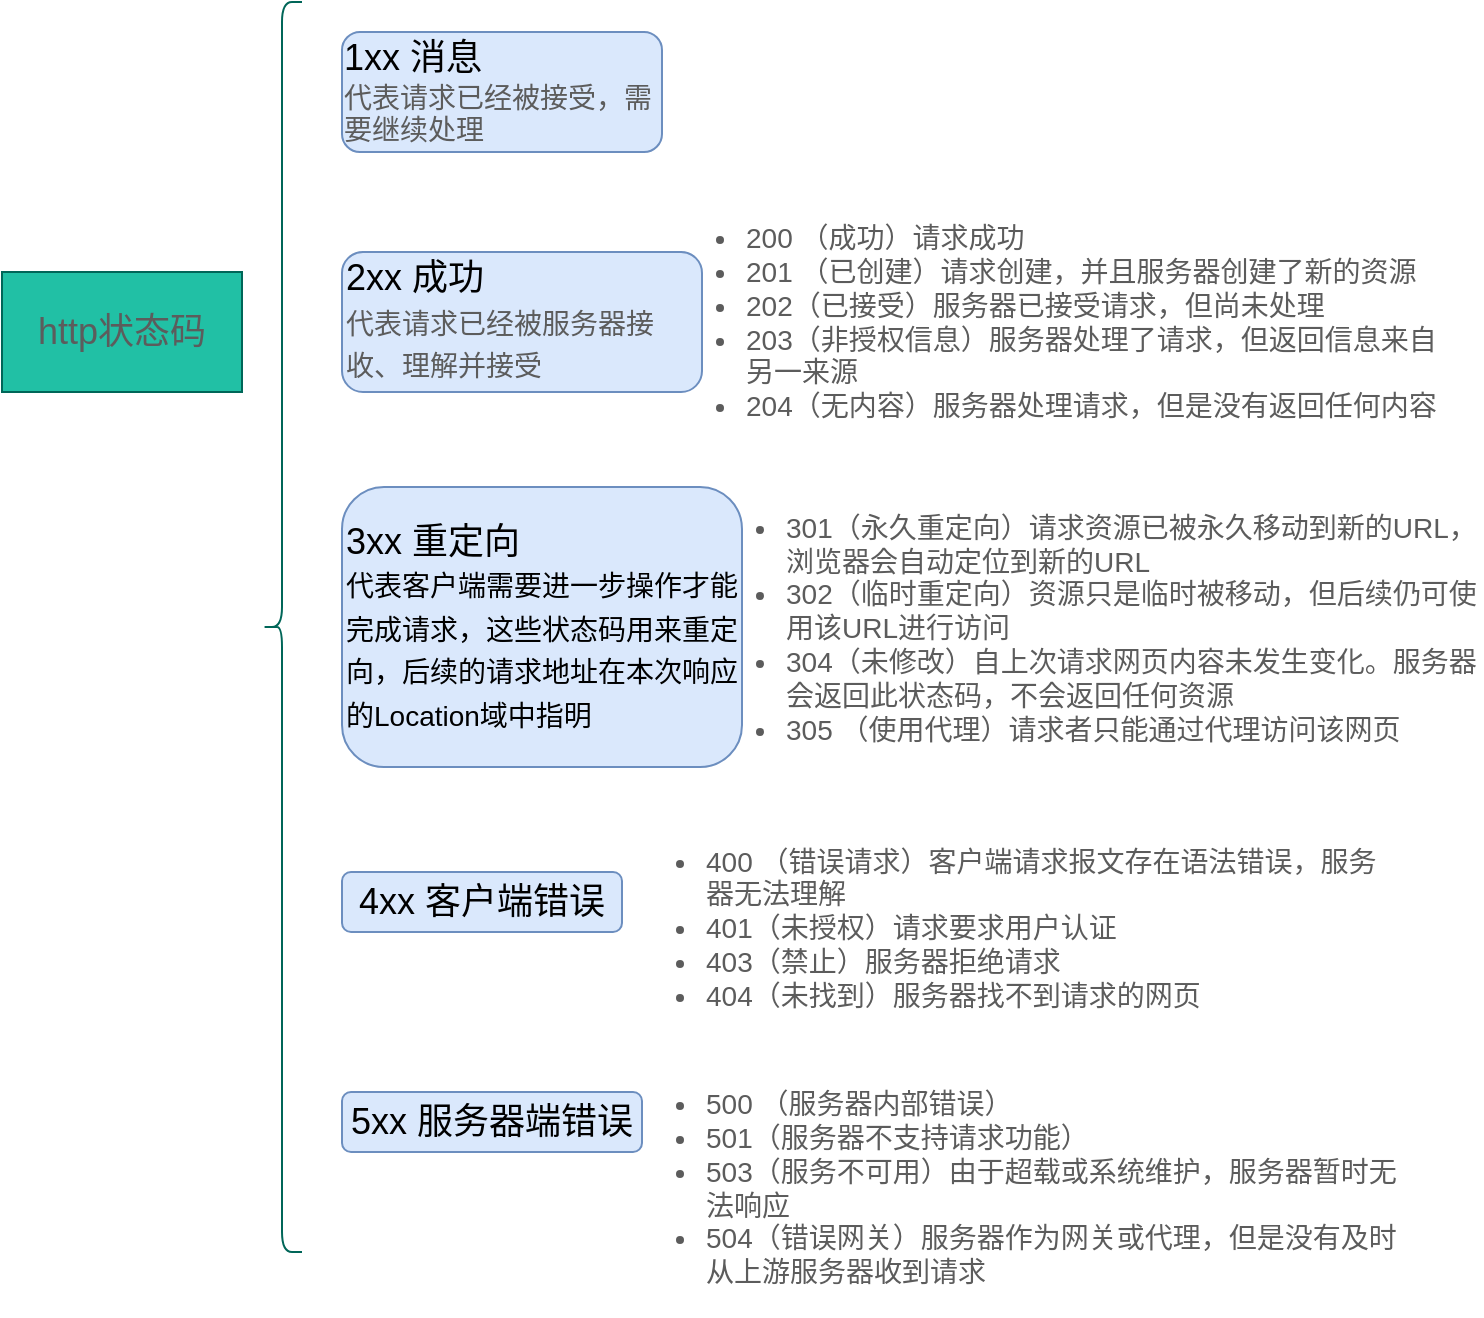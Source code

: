 <mxfile version="20.2.3" type="github">
  <diagram id="v5TvbeSsXCkBYrWcOo3L" name="第 1 页">
    <mxGraphModel dx="946" dy="614" grid="1" gridSize="10" guides="1" tooltips="1" connect="1" arrows="1" fold="1" page="1" pageScale="1" pageWidth="827" pageHeight="1169" math="0" shadow="0">
      <root>
        <mxCell id="0" />
        <mxCell id="1" parent="0" />
        <mxCell id="US0vOEf8Ahupk0masElC-1" value="&lt;font style=&quot;font-size: 18px;&quot;&gt;http状态码&lt;/font&gt;" style="rounded=0;whiteSpace=wrap;html=1;fontColor=#5C5C5C;strokeColor=#006658;fillColor=#21C0A5;" vertex="1" parent="1">
          <mxGeometry x="30" y="160" width="120" height="60" as="geometry" />
        </mxCell>
        <mxCell id="US0vOEf8Ahupk0masElC-2" value="" style="shape=curlyBracket;whiteSpace=wrap;html=1;rounded=1;fontSize=18;fontColor=#5C5C5C;strokeColor=#006658;fillColor=#21C0A5;" vertex="1" parent="1">
          <mxGeometry x="160" y="25" width="20" height="625" as="geometry" />
        </mxCell>
        <mxCell id="US0vOEf8Ahupk0masElC-3" value="&lt;div style=&quot;text-align: left;&quot;&gt;&lt;span style=&quot;background-color: initial;&quot;&gt;1xx 消息&lt;/span&gt;&lt;/div&gt;&lt;span style=&quot;color: rgb(92, 92, 92); font-size: 14px;&quot;&gt;&lt;div style=&quot;text-align: left;&quot;&gt;&lt;span style=&quot;background-color: initial;&quot;&gt;代表请求已经被接受，需要继续处理&lt;/span&gt;&lt;/div&gt;&lt;/span&gt;" style="rounded=1;whiteSpace=wrap;html=1;fontSize=18;strokeColor=#6c8ebf;fillColor=#dae8fc;" vertex="1" parent="1">
          <mxGeometry x="200" y="40" width="160" height="60" as="geometry" />
        </mxCell>
        <mxCell id="US0vOEf8Ahupk0masElC-4" value="2xx 成功&lt;br&gt;&lt;span style=&quot;color: rgb(92, 92, 92); font-size: 14px;&quot;&gt;代表请求已经被服务器接收、理解并接受&lt;/span&gt;" style="rounded=1;whiteSpace=wrap;html=1;fontSize=18;strokeColor=#6c8ebf;fillColor=#dae8fc;align=left;" vertex="1" parent="1">
          <mxGeometry x="200" y="150" width="180" height="70" as="geometry" />
        </mxCell>
        <mxCell id="US0vOEf8Ahupk0masElC-5" value="3xx 重定向&lt;br&gt;&lt;font style=&quot;font-size: 14px;&quot;&gt;代表客户端需要进一步操作才能完成请求，这些状态码用来重定向，后续的请求地址在本次响应的Location域中指明&lt;/font&gt;" style="rounded=1;whiteSpace=wrap;html=1;fontSize=18;strokeColor=#6c8ebf;fillColor=#dae8fc;align=left;" vertex="1" parent="1">
          <mxGeometry x="200" y="267.5" width="200" height="140" as="geometry" />
        </mxCell>
        <mxCell id="US0vOEf8Ahupk0masElC-6" value="4xx 客户端错误" style="rounded=1;whiteSpace=wrap;html=1;fontSize=18;strokeColor=#6c8ebf;fillColor=#dae8fc;" vertex="1" parent="1">
          <mxGeometry x="200" y="460" width="140" height="30" as="geometry" />
        </mxCell>
        <mxCell id="US0vOEf8Ahupk0masElC-7" value="5xx 服务器端错误" style="rounded=1;whiteSpace=wrap;html=1;fontSize=18;strokeColor=#6c8ebf;fillColor=#dae8fc;" vertex="1" parent="1">
          <mxGeometry x="200" y="570" width="150" height="30" as="geometry" />
        </mxCell>
        <mxCell id="US0vOEf8Ahupk0masElC-22" value="&lt;ul&gt;&lt;li&gt;200 （成功）请求成功&lt;/li&gt;&lt;li&gt;201 （已创建）请求创建，并且服务器创建了新的资源&lt;/li&gt;&lt;li&gt;202（已接受）服务器已接受请求，但尚未处理&lt;/li&gt;&lt;li&gt;203（非授权信息）服务器处理了请求，但返回信息来自另一来源&lt;/li&gt;&lt;li&gt;204（无内容）服务器处理请求，但是没有返回任何内容&lt;/li&gt;&lt;/ul&gt;" style="text;html=1;strokeColor=none;fillColor=none;align=left;verticalAlign=middle;whiteSpace=wrap;rounded=0;fontSize=14;fontColor=#5C5C5C;" vertex="1" parent="1">
          <mxGeometry x="360" y="142.5" width="390" height="85" as="geometry" />
        </mxCell>
        <mxCell id="US0vOEf8Ahupk0masElC-23" value="&lt;ul&gt;&lt;li&gt;301（永久重定向）请求资源已被永久移动到新的URL，浏览器会自动定位到新的URL&lt;/li&gt;&lt;li&gt;302（临时重定向）资源只是临时被移动，但后续仍可使用该URL进行访问&lt;/li&gt;&lt;li&gt;304（未修改）自上次请求网页内容未发生变化。服务器会返回此状态码，不会返回任何资源&lt;/li&gt;&lt;li&gt;305 （使用代理）请求者只能通过代理访问该网页&lt;/li&gt;&lt;/ul&gt;" style="text;html=1;strokeColor=none;fillColor=none;align=left;verticalAlign=middle;whiteSpace=wrap;rounded=0;fontSize=14;fontColor=#5C5C5C;" vertex="1" parent="1">
          <mxGeometry x="380" y="280" width="390" height="115" as="geometry" />
        </mxCell>
        <mxCell id="US0vOEf8Ahupk0masElC-24" value="&lt;ul&gt;&lt;li&gt;400 （错误请求）客户端请求报文存在语法错误，服务器无法理解&lt;/li&gt;&lt;li&gt;401（未授权）请求要求用户认证&lt;/li&gt;&lt;li&gt;403（禁止）服务器拒绝请求&lt;/li&gt;&lt;li&gt;404（未找到）服务器找不到请求的网页&lt;/li&gt;&lt;/ul&gt;" style="text;html=1;strokeColor=none;fillColor=none;align=left;verticalAlign=middle;whiteSpace=wrap;rounded=0;fontSize=14;fontColor=#5C5C5C;" vertex="1" parent="1">
          <mxGeometry x="340" y="430" width="390" height="115" as="geometry" />
        </mxCell>
        <mxCell id="US0vOEf8Ahupk0masElC-25" value="&lt;ul&gt;&lt;li&gt;500 （服务器内部错误）&lt;/li&gt;&lt;li&gt;501（服务器不支持请求功能）&lt;/li&gt;&lt;li&gt;503（服务不可用）由于超载或系统维护，服务器暂时无法响应&lt;/li&gt;&lt;li&gt;504（错误网关）服务器作为网关或代理，但是没有及时从上游服务器收到请求&lt;/li&gt;&lt;/ul&gt;" style="text;html=1;strokeColor=none;fillColor=none;align=left;verticalAlign=middle;whiteSpace=wrap;rounded=0;fontSize=14;fontColor=#5C5C5C;" vertex="1" parent="1">
          <mxGeometry x="340" y="560" width="390" height="115" as="geometry" />
        </mxCell>
      </root>
    </mxGraphModel>
  </diagram>
</mxfile>
